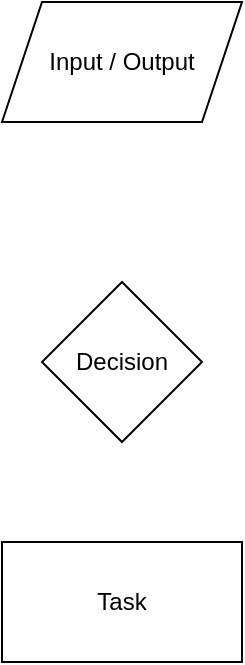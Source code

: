 <mxfile version="13.6.0" type="github">
  <diagram id="kA2a6GFWK6XGLhj-6ulq" name="Page-1">
    <mxGraphModel dx="1422" dy="791" grid="1" gridSize="10" guides="1" tooltips="1" connect="1" arrows="1" fold="1" page="1" pageScale="1" pageWidth="827" pageHeight="1169" math="0" shadow="0">
      <root>
        <mxCell id="0" />
        <mxCell id="1" parent="0" />
        <mxCell id="L9Cg9Jvmh-G87h986VCF-1" value="Input / Output" style="shape=parallelogram;perimeter=parallelogramPerimeter;whiteSpace=wrap;html=1;fixedSize=1;" vertex="1" parent="1">
          <mxGeometry x="220" y="150" width="120" height="60" as="geometry" />
        </mxCell>
        <mxCell id="L9Cg9Jvmh-G87h986VCF-2" value="Decision" style="rhombus;whiteSpace=wrap;html=1;" vertex="1" parent="1">
          <mxGeometry x="240" y="290" width="80" height="80" as="geometry" />
        </mxCell>
        <mxCell id="L9Cg9Jvmh-G87h986VCF-3" value="Task" style="rounded=0;whiteSpace=wrap;html=1;" vertex="1" parent="1">
          <mxGeometry x="220" y="420" width="120" height="60" as="geometry" />
        </mxCell>
      </root>
    </mxGraphModel>
  </diagram>
</mxfile>
